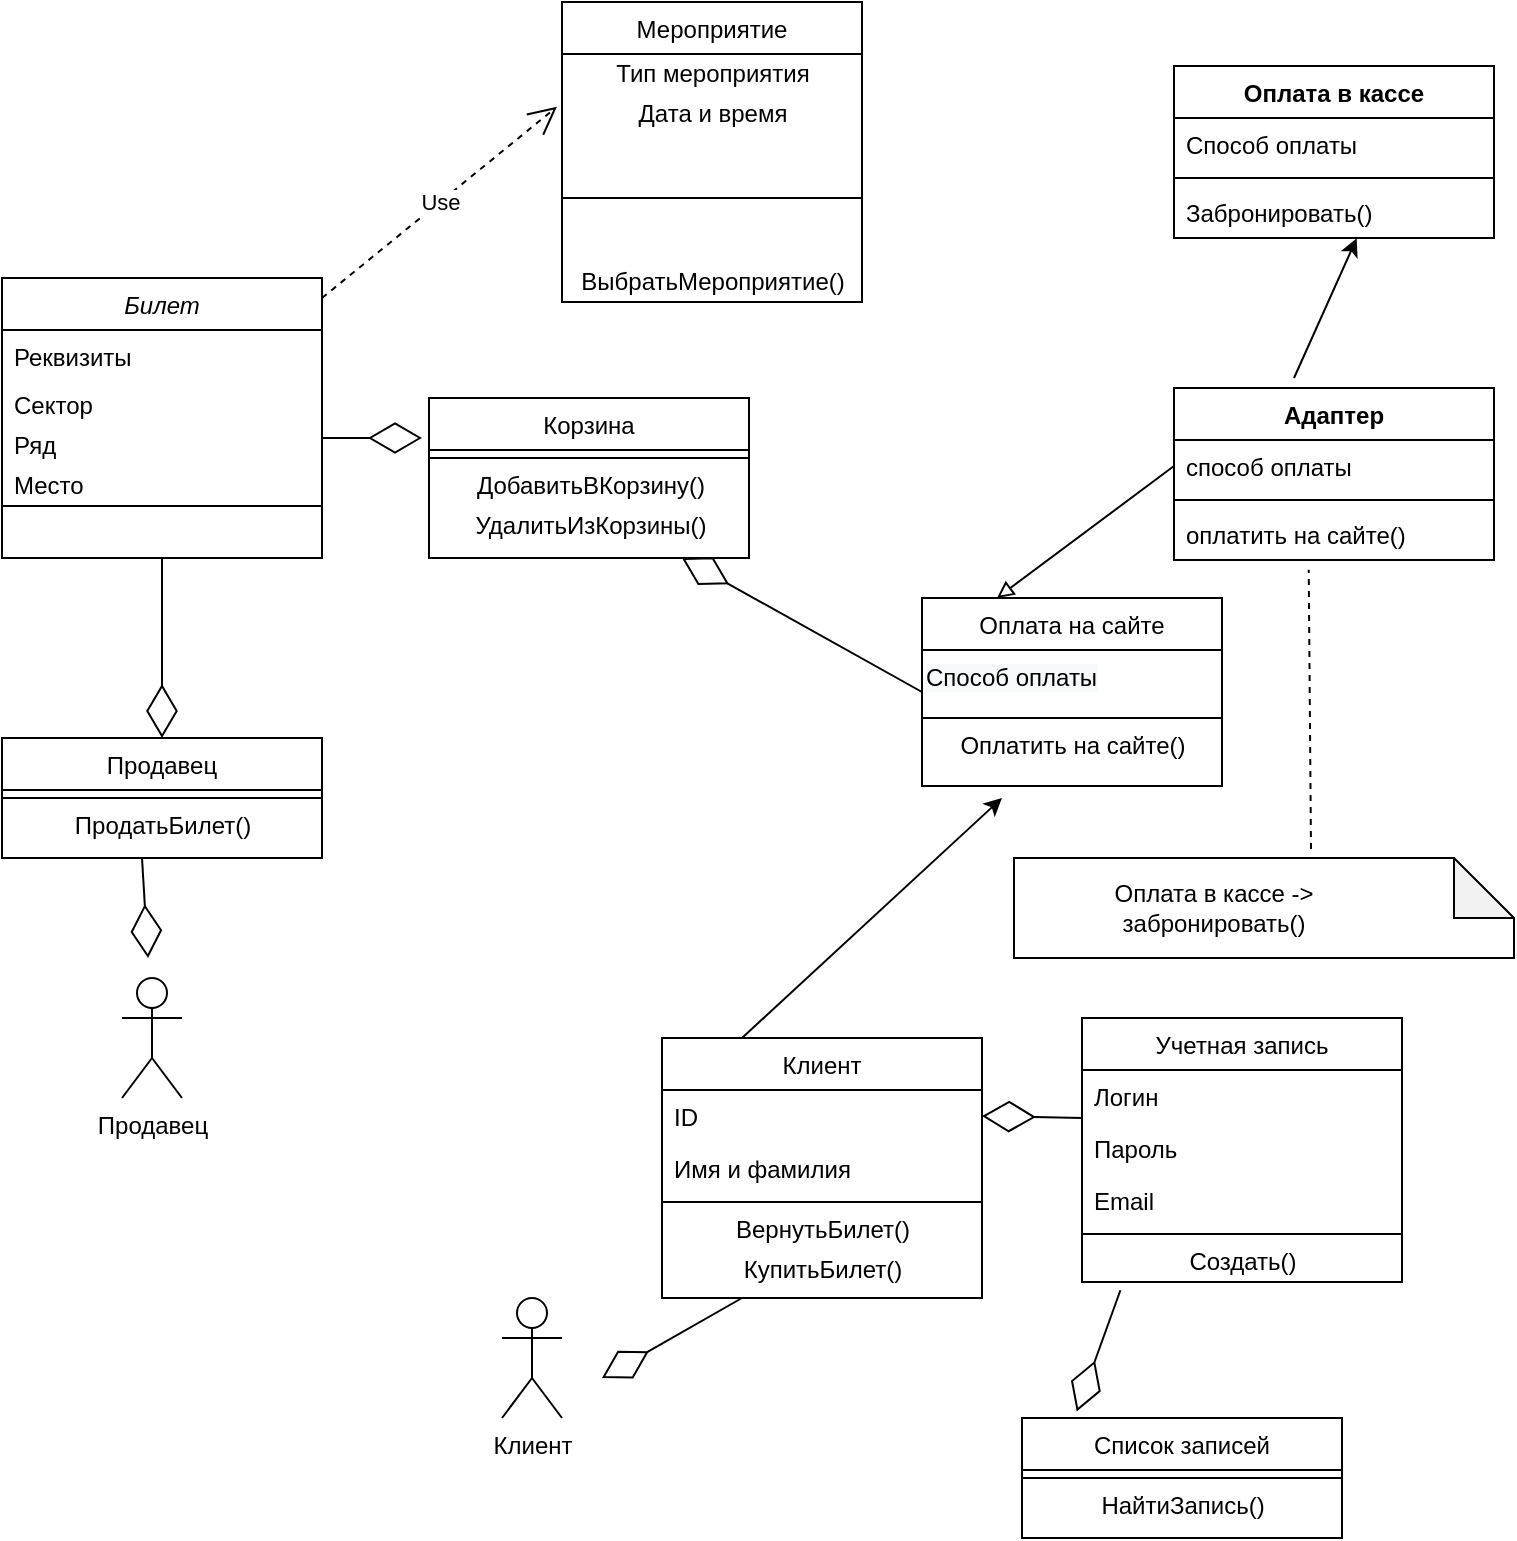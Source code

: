 <mxfile version="15.5.4" type="device"><diagram id="C5RBs43oDa-KdzZeNtuy" name="Page-1"><mxGraphModel dx="1414" dy="789" grid="1" gridSize="10" guides="1" tooltips="1" connect="1" arrows="1" fold="1" page="1" pageScale="1" pageWidth="827" pageHeight="1169" math="0" shadow="0"><root><mxCell id="WIyWlLk6GJQsqaUBKTNV-0"/><mxCell id="WIyWlLk6GJQsqaUBKTNV-1" parent="WIyWlLk6GJQsqaUBKTNV-0"/><mxCell id="zkfFHV4jXpPFQw0GAbJ--0" value="Билет" style="swimlane;fontStyle=2;align=center;verticalAlign=top;childLayout=stackLayout;horizontal=1;startSize=26;horizontalStack=0;resizeParent=1;resizeLast=0;collapsible=1;marginBottom=0;rounded=0;shadow=0;strokeWidth=1;" parent="WIyWlLk6GJQsqaUBKTNV-1" vertex="1"><mxGeometry x="64" y="150" width="160" height="140" as="geometry"><mxRectangle x="230" y="140" width="160" height="26" as="alternateBounds"/></mxGeometry></mxCell><mxCell id="zkfFHV4jXpPFQw0GAbJ--1" value="Реквизиты" style="text;align=left;verticalAlign=top;spacingLeft=4;spacingRight=4;overflow=hidden;rotatable=0;points=[[0,0.5],[1,0.5]];portConstraint=eastwest;" parent="zkfFHV4jXpPFQw0GAbJ--0" vertex="1"><mxGeometry y="26" width="160" height="24" as="geometry"/></mxCell><mxCell id="zkfFHV4jXpPFQw0GAbJ--3" value="Сектор" style="text;align=left;verticalAlign=top;spacingLeft=4;spacingRight=4;overflow=hidden;rotatable=0;points=[[0,0.5],[1,0.5]];portConstraint=eastwest;rounded=0;shadow=0;html=0;" parent="zkfFHV4jXpPFQw0GAbJ--0" vertex="1"><mxGeometry y="50" width="160" height="20" as="geometry"/></mxCell><mxCell id="_1G5Vt-0meM1ZY4KINjv-1" value="Ряд" style="text;align=left;verticalAlign=top;spacingLeft=4;spacingRight=4;overflow=hidden;rotatable=0;points=[[0,0.5],[1,0.5]];portConstraint=eastwest;rounded=0;shadow=0;html=0;" parent="zkfFHV4jXpPFQw0GAbJ--0" vertex="1"><mxGeometry y="70" width="160" height="20" as="geometry"/></mxCell><mxCell id="_1G5Vt-0meM1ZY4KINjv-2" value="Место" style="text;align=left;verticalAlign=top;spacingLeft=4;spacingRight=4;overflow=hidden;rotatable=0;points=[[0,0.5],[1,0.5]];portConstraint=eastwest;rounded=0;shadow=0;html=0;" parent="zkfFHV4jXpPFQw0GAbJ--0" vertex="1"><mxGeometry y="90" width="160" height="20" as="geometry"/></mxCell><mxCell id="zkfFHV4jXpPFQw0GAbJ--4" value="" style="line;html=1;strokeWidth=1;align=left;verticalAlign=middle;spacingTop=-1;spacingLeft=3;spacingRight=3;rotatable=0;labelPosition=right;points=[];portConstraint=eastwest;" parent="zkfFHV4jXpPFQw0GAbJ--0" vertex="1"><mxGeometry y="110" width="160" height="8" as="geometry"/></mxCell><mxCell id="zkfFHV4jXpPFQw0GAbJ--6" value="Продавец" style="swimlane;fontStyle=0;align=center;verticalAlign=top;childLayout=stackLayout;horizontal=1;startSize=26;horizontalStack=0;resizeParent=1;resizeLast=0;collapsible=1;marginBottom=0;rounded=0;shadow=0;strokeWidth=1;" parent="WIyWlLk6GJQsqaUBKTNV-1" vertex="1"><mxGeometry x="64" y="380" width="160" height="60" as="geometry"><mxRectangle x="130" y="380" width="160" height="26" as="alternateBounds"/></mxGeometry></mxCell><mxCell id="zkfFHV4jXpPFQw0GAbJ--9" value="" style="line;html=1;strokeWidth=1;align=left;verticalAlign=middle;spacingTop=-1;spacingLeft=3;spacingRight=3;rotatable=0;labelPosition=right;points=[];portConstraint=eastwest;" parent="zkfFHV4jXpPFQw0GAbJ--6" vertex="1"><mxGeometry y="26" width="160" height="8" as="geometry"/></mxCell><mxCell id="_1G5Vt-0meM1ZY4KINjv-5" value="ПродатьБилет()" style="text;html=1;align=center;verticalAlign=middle;resizable=0;points=[];autosize=1;strokeColor=none;fillColor=none;" parent="zkfFHV4jXpPFQw0GAbJ--6" vertex="1"><mxGeometry y="34" width="160" height="20" as="geometry"/></mxCell><mxCell id="zkfFHV4jXpPFQw0GAbJ--13" value="Клиент" style="swimlane;fontStyle=0;align=center;verticalAlign=top;childLayout=stackLayout;horizontal=1;startSize=26;horizontalStack=0;resizeParent=1;resizeLast=0;collapsible=1;marginBottom=0;rounded=0;shadow=0;strokeWidth=1;" parent="WIyWlLk6GJQsqaUBKTNV-1" vertex="1"><mxGeometry x="394" y="530" width="160" height="130" as="geometry"><mxRectangle x="340" y="380" width="170" height="26" as="alternateBounds"/></mxGeometry></mxCell><mxCell id="zkfFHV4jXpPFQw0GAbJ--14" value="ID" style="text;align=left;verticalAlign=top;spacingLeft=4;spacingRight=4;overflow=hidden;rotatable=0;points=[[0,0.5],[1,0.5]];portConstraint=eastwest;" parent="zkfFHV4jXpPFQw0GAbJ--13" vertex="1"><mxGeometry y="26" width="160" height="26" as="geometry"/></mxCell><mxCell id="_1G5Vt-0meM1ZY4KINjv-42" value="Имя и фамилия" style="text;align=left;verticalAlign=top;spacingLeft=4;spacingRight=4;overflow=hidden;rotatable=0;points=[[0,0.5],[1,0.5]];portConstraint=eastwest;" parent="zkfFHV4jXpPFQw0GAbJ--13" vertex="1"><mxGeometry y="52" width="160" height="26" as="geometry"/></mxCell><mxCell id="zkfFHV4jXpPFQw0GAbJ--15" value="" style="line;html=1;strokeWidth=1;align=left;verticalAlign=middle;spacingTop=-1;spacingLeft=3;spacingRight=3;rotatable=0;labelPosition=right;points=[];portConstraint=eastwest;" parent="zkfFHV4jXpPFQw0GAbJ--13" vertex="1"><mxGeometry y="78" width="160" height="8" as="geometry"/></mxCell><mxCell id="_1G5Vt-0meM1ZY4KINjv-44" value="ВернутьБилет()" style="text;html=1;align=center;verticalAlign=middle;resizable=0;points=[];autosize=1;strokeColor=none;fillColor=none;" parent="zkfFHV4jXpPFQw0GAbJ--13" vertex="1"><mxGeometry y="86" width="160" height="20" as="geometry"/></mxCell><mxCell id="_1G5Vt-0meM1ZY4KINjv-43" value="КупитьБилет()" style="text;html=1;align=center;verticalAlign=middle;resizable=0;points=[];autosize=1;strokeColor=none;fillColor=none;" parent="zkfFHV4jXpPFQw0GAbJ--13" vertex="1"><mxGeometry y="106" width="160" height="20" as="geometry"/></mxCell><mxCell id="_1G5Vt-0meM1ZY4KINjv-4" value="" style="endArrow=diamondThin;endFill=0;endSize=24;html=1;entryX=0.5;entryY=0;entryDx=0;entryDy=0;" parent="WIyWlLk6GJQsqaUBKTNV-1" target="zkfFHV4jXpPFQw0GAbJ--6" edge="1"><mxGeometry width="160" relative="1" as="geometry"><mxPoint x="144" y="290" as="sourcePoint"/><mxPoint x="264" y="310" as="targetPoint"/></mxGeometry></mxCell><mxCell id="_1G5Vt-0meM1ZY4KINjv-10" value="Продавец" style="shape=umlActor;verticalLabelPosition=bottom;verticalAlign=top;html=1;" parent="WIyWlLk6GJQsqaUBKTNV-1" vertex="1"><mxGeometry x="124" y="500" width="30" height="60" as="geometry"/></mxCell><mxCell id="_1G5Vt-0meM1ZY4KINjv-11" value="" style="endArrow=diamondThin;endFill=0;endSize=24;html=1;" parent="WIyWlLk6GJQsqaUBKTNV-1" edge="1"><mxGeometry width="160" relative="1" as="geometry"><mxPoint x="134" y="440" as="sourcePoint"/><mxPoint x="137" y="490" as="targetPoint"/><Array as="points"/></mxGeometry></mxCell><mxCell id="_1G5Vt-0meM1ZY4KINjv-30" value="Мероприятие" style="swimlane;fontStyle=0;align=center;verticalAlign=top;childLayout=stackLayout;horizontal=1;startSize=26;horizontalStack=0;resizeParent=1;resizeLast=0;collapsible=1;marginBottom=0;rounded=0;shadow=0;strokeWidth=1;" parent="WIyWlLk6GJQsqaUBKTNV-1" vertex="1"><mxGeometry x="344" y="12" width="150" height="150" as="geometry"><mxRectangle x="130" y="380" width="160" height="26" as="alternateBounds"/></mxGeometry></mxCell><mxCell id="_1G5Vt-0meM1ZY4KINjv-34" value="Тип мероприятия" style="text;html=1;align=center;verticalAlign=middle;resizable=0;points=[];autosize=1;strokeColor=none;fillColor=none;" parent="_1G5Vt-0meM1ZY4KINjv-30" vertex="1"><mxGeometry y="26" width="150" height="20" as="geometry"/></mxCell><mxCell id="_1G5Vt-0meM1ZY4KINjv-36" value="Дата и время" style="text;html=1;align=center;verticalAlign=middle;resizable=0;points=[];autosize=1;strokeColor=none;fillColor=none;" parent="_1G5Vt-0meM1ZY4KINjv-30" vertex="1"><mxGeometry y="46" width="150" height="20" as="geometry"/></mxCell><mxCell id="_1G5Vt-0meM1ZY4KINjv-35" value="" style="line;html=1;strokeWidth=1;align=left;verticalAlign=middle;spacingTop=-1;spacingLeft=3;spacingRight=3;rotatable=0;labelPosition=right;points=[];portConstraint=eastwest;" parent="_1G5Vt-0meM1ZY4KINjv-30" vertex="1"><mxGeometry y="66" width="150" height="64" as="geometry"/></mxCell><mxCell id="_1G5Vt-0meM1ZY4KINjv-32" value="ВыбратьМероприятие()" style="text;html=1;align=center;verticalAlign=middle;resizable=0;points=[];autosize=1;strokeColor=none;fillColor=none;" parent="_1G5Vt-0meM1ZY4KINjv-30" vertex="1"><mxGeometry y="130" width="150" height="20" as="geometry"/></mxCell><mxCell id="_1G5Vt-0meM1ZY4KINjv-40" value="Клиент" style="shape=umlActor;verticalLabelPosition=bottom;verticalAlign=top;html=1;" parent="WIyWlLk6GJQsqaUBKTNV-1" vertex="1"><mxGeometry x="314" y="660" width="30" height="60" as="geometry"/></mxCell><mxCell id="_1G5Vt-0meM1ZY4KINjv-41" value="" style="endArrow=diamondThin;endFill=0;endSize=24;html=1;exitX=0.25;exitY=1;exitDx=0;exitDy=0;" parent="WIyWlLk6GJQsqaUBKTNV-1" source="zkfFHV4jXpPFQw0GAbJ--13" edge="1"><mxGeometry width="160" relative="1" as="geometry"><mxPoint x="444" y="670" as="sourcePoint"/><mxPoint x="364" y="700" as="targetPoint"/></mxGeometry></mxCell><mxCell id="_1G5Vt-0meM1ZY4KINjv-50" value="" style="endArrow=diamondThin;endFill=0;endSize=24;html=1;entryX=1;entryY=0.5;entryDx=0;entryDy=0;" parent="WIyWlLk6GJQsqaUBKTNV-1" target="zkfFHV4jXpPFQw0GAbJ--14" edge="1"><mxGeometry width="160" relative="1" as="geometry"><mxPoint x="604" y="570" as="sourcePoint"/><mxPoint x="574" y="570" as="targetPoint"/></mxGeometry></mxCell><mxCell id="_1G5Vt-0meM1ZY4KINjv-54" value="Учетная запись" style="swimlane;fontStyle=0;align=center;verticalAlign=top;childLayout=stackLayout;horizontal=1;startSize=26;horizontalStack=0;resizeParent=1;resizeLast=0;collapsible=1;marginBottom=0;rounded=0;shadow=0;strokeWidth=1;" parent="WIyWlLk6GJQsqaUBKTNV-1" vertex="1"><mxGeometry x="604" y="520" width="160" height="132" as="geometry"><mxRectangle x="340" y="380" width="170" height="26" as="alternateBounds"/></mxGeometry></mxCell><mxCell id="_1G5Vt-0meM1ZY4KINjv-55" value="Логин" style="text;align=left;verticalAlign=top;spacingLeft=4;spacingRight=4;overflow=hidden;rotatable=0;points=[[0,0.5],[1,0.5]];portConstraint=eastwest;" parent="_1G5Vt-0meM1ZY4KINjv-54" vertex="1"><mxGeometry y="26" width="160" height="26" as="geometry"/></mxCell><mxCell id="_1G5Vt-0meM1ZY4KINjv-56" value="Пароль" style="text;align=left;verticalAlign=top;spacingLeft=4;spacingRight=4;overflow=hidden;rotatable=0;points=[[0,0.5],[1,0.5]];portConstraint=eastwest;" parent="_1G5Vt-0meM1ZY4KINjv-54" vertex="1"><mxGeometry y="52" width="160" height="26" as="geometry"/></mxCell><mxCell id="_1G5Vt-0meM1ZY4KINjv-49" value="Email" style="text;strokeColor=none;fillColor=none;align=left;verticalAlign=top;spacingLeft=4;spacingRight=4;overflow=hidden;rotatable=0;points=[[0,0.5],[1,0.5]];portConstraint=eastwest;" parent="_1G5Vt-0meM1ZY4KINjv-54" vertex="1"><mxGeometry y="78" width="160" height="26" as="geometry"/></mxCell><mxCell id="_1G5Vt-0meM1ZY4KINjv-57" value="" style="line;html=1;strokeWidth=1;align=left;verticalAlign=middle;spacingTop=-1;spacingLeft=3;spacingRight=3;rotatable=0;labelPosition=right;points=[];portConstraint=eastwest;" parent="_1G5Vt-0meM1ZY4KINjv-54" vertex="1"><mxGeometry y="104" width="160" height="8" as="geometry"/></mxCell><mxCell id="_1G5Vt-0meM1ZY4KINjv-59" value="Создать()" style="text;html=1;align=center;verticalAlign=middle;resizable=0;points=[];autosize=1;strokeColor=none;fillColor=none;" parent="_1G5Vt-0meM1ZY4KINjv-54" vertex="1"><mxGeometry y="112" width="160" height="20" as="geometry"/></mxCell><mxCell id="_1G5Vt-0meM1ZY4KINjv-61" value="Список записей" style="swimlane;fontStyle=0;align=center;verticalAlign=top;childLayout=stackLayout;horizontal=1;startSize=26;horizontalStack=0;resizeParent=1;resizeLast=0;collapsible=1;marginBottom=0;rounded=0;shadow=0;strokeWidth=1;" parent="WIyWlLk6GJQsqaUBKTNV-1" vertex="1"><mxGeometry x="574" y="720" width="160" height="60" as="geometry"><mxRectangle x="340" y="380" width="170" height="26" as="alternateBounds"/></mxGeometry></mxCell><mxCell id="_1G5Vt-0meM1ZY4KINjv-65" value="" style="line;html=1;strokeWidth=1;align=left;verticalAlign=middle;spacingTop=-1;spacingLeft=3;spacingRight=3;rotatable=0;labelPosition=right;points=[];portConstraint=eastwest;" parent="_1G5Vt-0meM1ZY4KINjv-61" vertex="1"><mxGeometry y="26" width="160" height="8" as="geometry"/></mxCell><mxCell id="_1G5Vt-0meM1ZY4KINjv-66" value="НайтиЗапись()" style="text;html=1;align=center;verticalAlign=middle;resizable=0;points=[];autosize=1;strokeColor=none;fillColor=none;" parent="_1G5Vt-0meM1ZY4KINjv-61" vertex="1"><mxGeometry y="34" width="160" height="20" as="geometry"/></mxCell><mxCell id="_1G5Vt-0meM1ZY4KINjv-69" value="" style="endArrow=diamondThin;endFill=0;endSize=24;html=1;entryX=0.171;entryY=-0.055;entryDx=0;entryDy=0;entryPerimeter=0;exitX=0.12;exitY=1.207;exitDx=0;exitDy=0;exitPerimeter=0;" parent="WIyWlLk6GJQsqaUBKTNV-1" source="_1G5Vt-0meM1ZY4KINjv-59" target="_1G5Vt-0meM1ZY4KINjv-61" edge="1"><mxGeometry width="160" relative="1" as="geometry"><mxPoint x="614" y="520" as="sourcePoint"/><mxPoint x="574" y="470" as="targetPoint"/></mxGeometry></mxCell><mxCell id="_1G5Vt-0meM1ZY4KINjv-71" value="Корзина" style="swimlane;fontStyle=0;align=center;verticalAlign=top;childLayout=stackLayout;horizontal=1;startSize=26;horizontalStack=0;resizeParent=1;resizeLast=0;collapsible=1;marginBottom=0;rounded=0;shadow=0;strokeWidth=1;" parent="WIyWlLk6GJQsqaUBKTNV-1" vertex="1"><mxGeometry x="277.5" y="210" width="160" height="80" as="geometry"><mxRectangle x="340" y="380" width="170" height="26" as="alternateBounds"/></mxGeometry></mxCell><mxCell id="_1G5Vt-0meM1ZY4KINjv-75" value="" style="line;html=1;strokeWidth=1;align=left;verticalAlign=middle;spacingTop=-1;spacingLeft=3;spacingRight=3;rotatable=0;labelPosition=right;points=[];portConstraint=eastwest;" parent="_1G5Vt-0meM1ZY4KINjv-71" vertex="1"><mxGeometry y="26" width="160" height="8" as="geometry"/></mxCell><mxCell id="_1G5Vt-0meM1ZY4KINjv-76" value="ДобавитьВКорзину()" style="text;html=1;align=center;verticalAlign=middle;resizable=0;points=[];autosize=1;strokeColor=none;fillColor=none;" parent="_1G5Vt-0meM1ZY4KINjv-71" vertex="1"><mxGeometry y="34" width="160" height="20" as="geometry"/></mxCell><mxCell id="_1G5Vt-0meM1ZY4KINjv-77" value="УдалитьИзКорзины()" style="text;html=1;align=center;verticalAlign=middle;resizable=0;points=[];autosize=1;strokeColor=none;fillColor=none;" parent="_1G5Vt-0meM1ZY4KINjv-71" vertex="1"><mxGeometry y="54" width="160" height="20" as="geometry"/></mxCell><mxCell id="_1G5Vt-0meM1ZY4KINjv-78" value="" style="endArrow=diamondThin;endFill=0;endSize=24;html=1;" parent="WIyWlLk6GJQsqaUBKTNV-1" edge="1"><mxGeometry width="160" relative="1" as="geometry"><mxPoint x="224" y="230" as="sourcePoint"/><mxPoint x="274" y="230" as="targetPoint"/></mxGeometry></mxCell><mxCell id="_1G5Vt-0meM1ZY4KINjv-80" value="Оплата на сайте" style="swimlane;fontStyle=0;align=center;verticalAlign=top;childLayout=stackLayout;horizontal=1;startSize=26;horizontalStack=0;resizeParent=1;resizeLast=0;collapsible=1;marginBottom=0;rounded=0;shadow=0;strokeWidth=1;" parent="WIyWlLk6GJQsqaUBKTNV-1" vertex="1"><mxGeometry x="524" y="310" width="150" height="94" as="geometry"><mxRectangle x="340" y="380" width="170" height="26" as="alternateBounds"/></mxGeometry></mxCell><mxCell id="_1G5Vt-0meM1ZY4KINjv-84" value="&lt;span style=&quot;color: rgb(0 , 0 , 0) ; font-family: &amp;#34;helvetica&amp;#34; ; font-size: 12px ; font-style: normal ; font-weight: 400 ; letter-spacing: normal ; text-align: center ; text-indent: 0px ; text-transform: none ; word-spacing: 0px ; background-color: rgb(248 , 249 , 250) ; display: inline ; float: none&quot;&gt;Способ оплаты&lt;/span&gt;" style="text;whiteSpace=wrap;html=1;" parent="_1G5Vt-0meM1ZY4KINjv-80" vertex="1"><mxGeometry y="26" width="150" height="30" as="geometry"/></mxCell><mxCell id="_1G5Vt-0meM1ZY4KINjv-81" value="" style="line;html=1;strokeWidth=1;align=left;verticalAlign=middle;spacingTop=-1;spacingLeft=3;spacingRight=3;rotatable=0;labelPosition=right;points=[];portConstraint=eastwest;" parent="_1G5Vt-0meM1ZY4KINjv-80" vertex="1"><mxGeometry y="56" width="150" height="8" as="geometry"/></mxCell><mxCell id="T4ufmj5pjUaAyOQNaA4a-0" value="Оплатить на сайте()" style="text;html=1;align=center;verticalAlign=middle;resizable=0;points=[];autosize=1;strokeColor=none;fillColor=none;" vertex="1" parent="_1G5Vt-0meM1ZY4KINjv-80"><mxGeometry y="64" width="150" height="20" as="geometry"/></mxCell><mxCell id="_1G5Vt-0meM1ZY4KINjv-85" value="" style="endArrow=diamondThin;endFill=0;endSize=24;html=1;exitX=0;exitY=0.5;exitDx=0;exitDy=0;" parent="WIyWlLk6GJQsqaUBKTNV-1" source="_1G5Vt-0meM1ZY4KINjv-80" edge="1"><mxGeometry width="160" relative="1" as="geometry"><mxPoint x="334" y="320" as="sourcePoint"/><mxPoint x="404" y="290" as="targetPoint"/><Array as="points"/></mxGeometry></mxCell><mxCell id="_3wH9OBfdMZEh7MRrrdS-2" value="Use" style="endArrow=open;endSize=12;dashed=1;html=1;rounded=0;strokeColor=default;entryX=-0.017;entryY=0.321;entryDx=0;entryDy=0;entryPerimeter=0;" parent="WIyWlLk6GJQsqaUBKTNV-1" target="_1G5Vt-0meM1ZY4KINjv-36" edge="1"><mxGeometry width="160" relative="1" as="geometry"><mxPoint x="224" y="160" as="sourcePoint"/><mxPoint x="384" y="160" as="targetPoint"/></mxGeometry></mxCell><mxCell id="_3wH9OBfdMZEh7MRrrdS-4" value="" style="endArrow=classic;html=1;rounded=0;strokeColor=default;endFill=1;" parent="WIyWlLk6GJQsqaUBKTNV-1" edge="1"><mxGeometry width="50" height="50" relative="1" as="geometry"><mxPoint x="434" y="530" as="sourcePoint"/><mxPoint x="564" y="410" as="targetPoint"/></mxGeometry></mxCell><mxCell id="T4ufmj5pjUaAyOQNaA4a-2" value="Адаптер" style="swimlane;fontStyle=1;align=center;verticalAlign=top;childLayout=stackLayout;horizontal=1;startSize=26;horizontalStack=0;resizeParent=1;resizeParentMax=0;resizeLast=0;collapsible=1;marginBottom=0;" vertex="1" parent="WIyWlLk6GJQsqaUBKTNV-1"><mxGeometry x="650" y="205" width="160" height="86" as="geometry"/></mxCell><mxCell id="T4ufmj5pjUaAyOQNaA4a-3" value="способ оплаты" style="text;strokeColor=none;fillColor=none;align=left;verticalAlign=top;spacingLeft=4;spacingRight=4;overflow=hidden;rotatable=0;points=[[0,0.5],[1,0.5]];portConstraint=eastwest;" vertex="1" parent="T4ufmj5pjUaAyOQNaA4a-2"><mxGeometry y="26" width="160" height="26" as="geometry"/></mxCell><mxCell id="T4ufmj5pjUaAyOQNaA4a-4" value="" style="line;strokeWidth=1;fillColor=none;align=left;verticalAlign=middle;spacingTop=-1;spacingLeft=3;spacingRight=3;rotatable=0;labelPosition=right;points=[];portConstraint=eastwest;" vertex="1" parent="T4ufmj5pjUaAyOQNaA4a-2"><mxGeometry y="52" width="160" height="8" as="geometry"/></mxCell><mxCell id="T4ufmj5pjUaAyOQNaA4a-5" value="оплатить на сайте()" style="text;strokeColor=none;fillColor=none;align=left;verticalAlign=top;spacingLeft=4;spacingRight=4;overflow=hidden;rotatable=0;points=[[0,0.5],[1,0.5]];portConstraint=eastwest;" vertex="1" parent="T4ufmj5pjUaAyOQNaA4a-2"><mxGeometry y="60" width="160" height="26" as="geometry"/></mxCell><mxCell id="T4ufmj5pjUaAyOQNaA4a-6" value="" style="endArrow=block;html=1;rounded=0;entryX=0.25;entryY=0;entryDx=0;entryDy=0;endFill=0;exitX=0;exitY=0.5;exitDx=0;exitDy=0;" edge="1" parent="WIyWlLk6GJQsqaUBKTNV-1" source="T4ufmj5pjUaAyOQNaA4a-3" target="_1G5Vt-0meM1ZY4KINjv-80"><mxGeometry width="50" height="50" relative="1" as="geometry"><mxPoint x="560" y="244" as="sourcePoint"/><mxPoint x="640" y="240" as="targetPoint"/></mxGeometry></mxCell><mxCell id="T4ufmj5pjUaAyOQNaA4a-7" value="Оплата в кассе" style="swimlane;fontStyle=1;align=center;verticalAlign=top;childLayout=stackLayout;horizontal=1;startSize=26;horizontalStack=0;resizeParent=1;resizeParentMax=0;resizeLast=0;collapsible=1;marginBottom=0;" vertex="1" parent="WIyWlLk6GJQsqaUBKTNV-1"><mxGeometry x="650" y="44" width="160" height="86" as="geometry"/></mxCell><mxCell id="T4ufmj5pjUaAyOQNaA4a-8" value="Способ оплаты" style="text;strokeColor=none;fillColor=none;align=left;verticalAlign=top;spacingLeft=4;spacingRight=4;overflow=hidden;rotatable=0;points=[[0,0.5],[1,0.5]];portConstraint=eastwest;" vertex="1" parent="T4ufmj5pjUaAyOQNaA4a-7"><mxGeometry y="26" width="160" height="26" as="geometry"/></mxCell><mxCell id="T4ufmj5pjUaAyOQNaA4a-9" value="" style="line;strokeWidth=1;fillColor=none;align=left;verticalAlign=middle;spacingTop=-1;spacingLeft=3;spacingRight=3;rotatable=0;labelPosition=right;points=[];portConstraint=eastwest;" vertex="1" parent="T4ufmj5pjUaAyOQNaA4a-7"><mxGeometry y="52" width="160" height="8" as="geometry"/></mxCell><mxCell id="T4ufmj5pjUaAyOQNaA4a-10" value="Забронировать()" style="text;strokeColor=none;fillColor=none;align=left;verticalAlign=top;spacingLeft=4;spacingRight=4;overflow=hidden;rotatable=0;points=[[0,0.5],[1,0.5]];portConstraint=eastwest;" vertex="1" parent="T4ufmj5pjUaAyOQNaA4a-7"><mxGeometry y="60" width="160" height="26" as="geometry"/></mxCell><mxCell id="T4ufmj5pjUaAyOQNaA4a-11" value="" style="endArrow=classic;html=1;rounded=0;entryX=0.571;entryY=1.005;entryDx=0;entryDy=0;entryPerimeter=0;endFill=1;" edge="1" parent="WIyWlLk6GJQsqaUBKTNV-1" target="T4ufmj5pjUaAyOQNaA4a-10"><mxGeometry width="50" height="50" relative="1" as="geometry"><mxPoint x="710" y="200" as="sourcePoint"/><mxPoint x="760" y="140" as="targetPoint"/></mxGeometry></mxCell><mxCell id="T4ufmj5pjUaAyOQNaA4a-12" value="" style="shape=note;whiteSpace=wrap;html=1;backgroundOutline=1;darkOpacity=0.05;" vertex="1" parent="WIyWlLk6GJQsqaUBKTNV-1"><mxGeometry x="570" y="440" width="250" height="50" as="geometry"/></mxCell><mxCell id="T4ufmj5pjUaAyOQNaA4a-13" value="" style="endArrow=none;dashed=1;html=1;rounded=0;entryX=0.421;entryY=1.187;entryDx=0;entryDy=0;entryPerimeter=0;exitX=0.594;exitY=-0.089;exitDx=0;exitDy=0;exitPerimeter=0;" edge="1" parent="WIyWlLk6GJQsqaUBKTNV-1" source="T4ufmj5pjUaAyOQNaA4a-12" target="T4ufmj5pjUaAyOQNaA4a-5"><mxGeometry width="50" height="50" relative="1" as="geometry"><mxPoint x="730" y="430" as="sourcePoint"/><mxPoint x="780" y="340" as="targetPoint"/></mxGeometry></mxCell><mxCell id="T4ufmj5pjUaAyOQNaA4a-14" value="Оплата в кассе -&amp;gt; забронировать()" style="text;html=1;strokeColor=none;fillColor=none;align=center;verticalAlign=middle;whiteSpace=wrap;rounded=0;" vertex="1" parent="WIyWlLk6GJQsqaUBKTNV-1"><mxGeometry x="590" y="450" width="160" height="30" as="geometry"/></mxCell></root></mxGraphModel></diagram></mxfile>